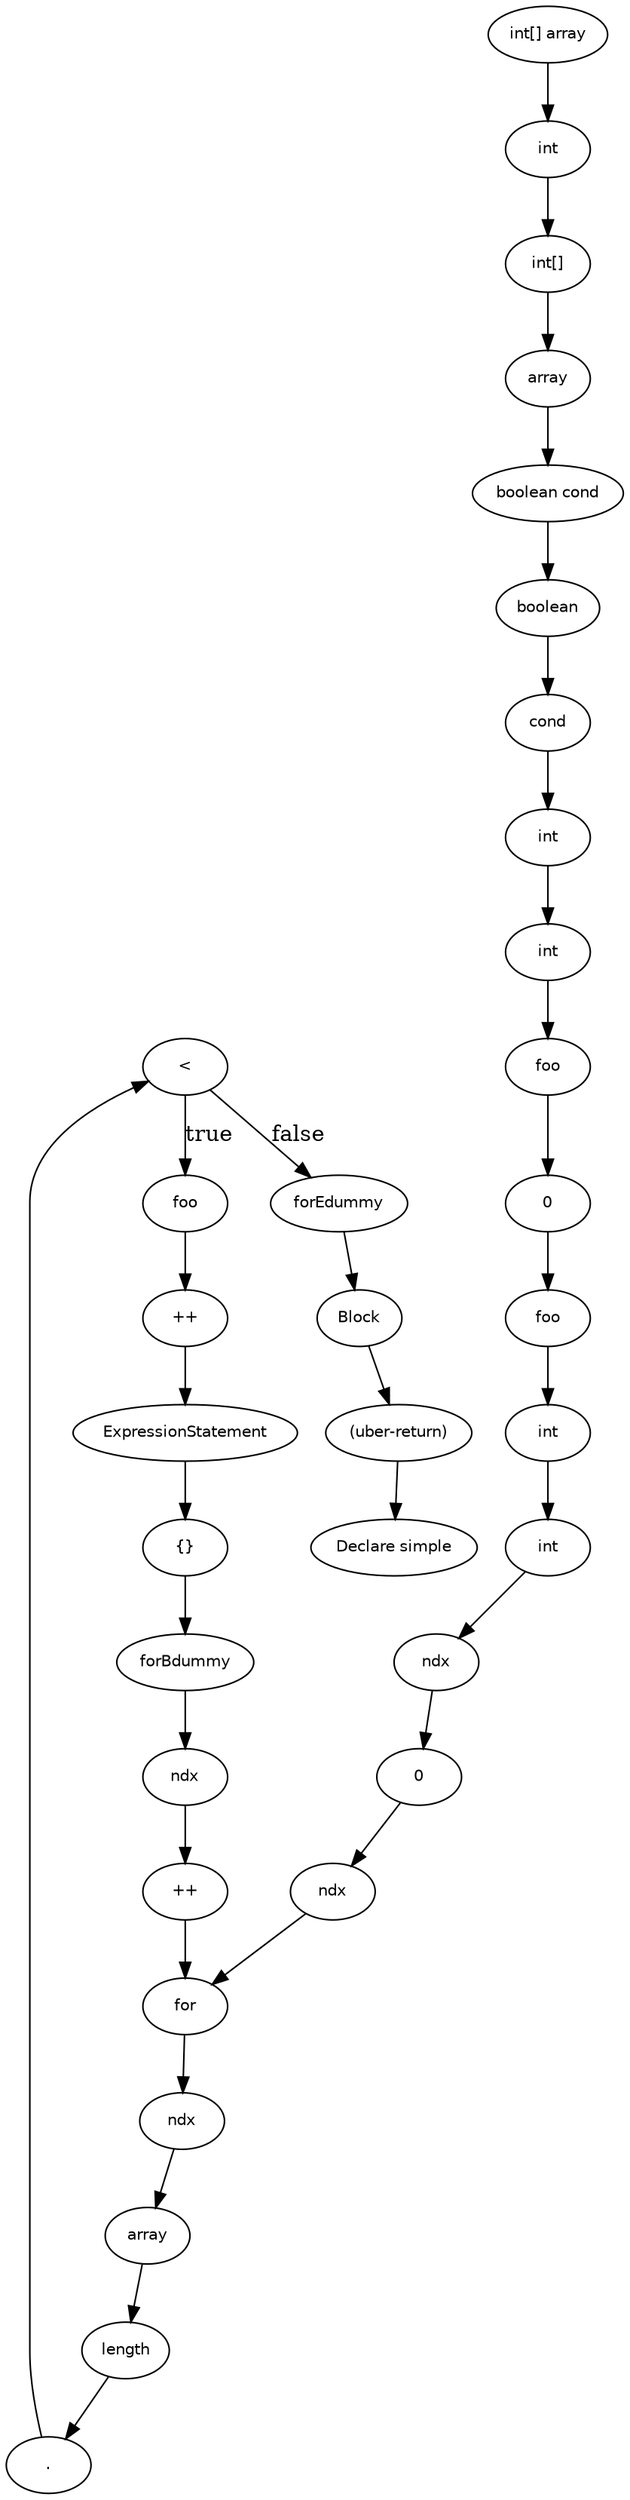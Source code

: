 digraph simple {
  34 [
    label = Block,
    fontname = Helvetica,
    fontsize = 10
  ];
  33 [
    label = for,
    fontname = Helvetica,
    fontsize = 10
  ];
  32 [
    label = foo,
    fontname = Helvetica,
    fontsize = 10
  ];
  31 [
    label = "++",
    fontname = Helvetica,
    fontsize = 10
  ];
  30 [
    label = ExpressionStatement,
    fontname = Helvetica,
    fontsize = 10
  ];
  19 [
    label = ndx,
    fontname = Helvetica,
    fontsize = 10
  ];
  18 [
    label = int,
    fontname = Helvetica,
    fontsize = 10
  ];
  17 [
    label = int,
    fontname = Helvetica,
    fontsize = 10
  ];
  16 [
    label = forEdummy,
    fontname = Helvetica,
    fontsize = 10
  ];
  15 [
    label = forBdummy,
    fontname = Helvetica,
    fontsize = 10
  ];
  14 [
    label = 0,
    fontname = Helvetica,
    fontsize = 10
  ];
  13 [
    label = foo,
    fontname = Helvetica,
    fontsize = 10
  ];
  12 [
    label = foo,
    fontname = Helvetica,
    fontsize = 10
  ];
  11 [
    label = int,
    fontname = Helvetica,
    fontsize = 10
  ];
  10 [
    label = int,
    fontname = Helvetica,
    fontsize = 10
  ];
  9 [
    label = cond,
    fontname = Helvetica,
    fontsize = 10
  ];
  29 [
    label = "{}",
    fontname = Helvetica,
    fontsize = 10
  ];
  8 [
    label = boolean,
    fontname = Helvetica,
    fontsize = 10
  ];
  28 [
    label = ndx,
    fontname = Helvetica,
    fontsize = 10
  ];
  7 [
    label = "boolean cond",
    fontname = Helvetica,
    fontsize = 10
  ];
  27 [
    label = "++",
    fontname = Helvetica,
    fontsize = 10
  ];
  6 [
    label = array,
    fontname = Helvetica,
    fontsize = 10
  ];
  26 [
    label = length,
    fontname = Helvetica,
    fontsize = 10
  ];
  5 [
    label = int,
    fontname = Helvetica,
    fontsize = 10
  ];
  25 [
    label = array,
    fontname = Helvetica,
    fontsize = 10
  ];
  4 [
    label = "int[]",
    fontname = Helvetica,
    fontsize = 10
  ];
  24 [
    label = ".",
    fontname = Helvetica,
    fontsize = 10
  ];
  3 [
    label = "int[] array",
    fontname = Helvetica,
    fontsize = 10
  ];
  2 [
    label = "(uber-return)",
    fontname = Helvetica,
    fontsize = 10
  ];
  23 [
    label = ndx,
    fontname = Helvetica,
    fontsize = 10
  ];
  22 [
    label = "<",
    fontname = Helvetica,
    fontsize = 10
  ];
  0 [
    label = "Declare simple",
    fontname = Helvetica,
    fontsize = 10
  ];
  21 [
    label = 0,
    fontname = Helvetica,
    fontsize = 10
  ];
  20 [
    label = ndx,
    fontname = Helvetica,
    fontsize = 10
  ];
  17 -> 18 [
    label = ""
  ];
  13 -> 17 [
    label = ""
  ];
  14 -> 13 [
    label = ""
  ];
  21 -> 20 [
    label = ""
  ];
  32 -> 31 [
    label = ""
  ];
  30 -> 29 [
    label = ""
  ];
  2 -> 0 [
    label = ""
  ];
  19 -> 21 [
    label = ""
  ];
  31 -> 30 [
    label = ""
  ];
  22 -> 32 [
    label = true
  ];
  6 -> 7 [
    label = ""
  ];
  4 -> 6 [
    label = ""
  ];
  5 -> 4 [
    label = ""
  ];
  3 -> 5 [
    label = ""
  ];
  27 -> 33 [
    label = ""
  ];
  8 -> 9 [
    label = ""
  ];
  18 -> 19 [
    label = ""
  ];
  28 -> 27 [
    label = ""
  ];
  23 -> 25 [
    label = ""
  ];
  7 -> 8 [
    label = ""
  ];
  15 -> 28 [
    label = ""
  ];
  33 -> 23 [
    label = ""
  ];
  20 -> 33 [
    label = ""
  ];
  29 -> 15 [
    label = ""
  ];
  12 -> 14 [
    label = ""
  ];
  11 -> 12 [
    label = ""
  ];
  34 -> 2 [
    label = ""
  ];
  24 -> 22 [
    label = ""
  ];
  10 -> 11 [
    label = ""
  ];
  16 -> 34 [
    label = ""
  ];
  26 -> 24 [
    label = ""
  ];
  9 -> 10 [
    label = ""
  ];
  22 -> 16 [
    label = false
  ];
  25 -> 26 [
    label = ""
  ];
}
